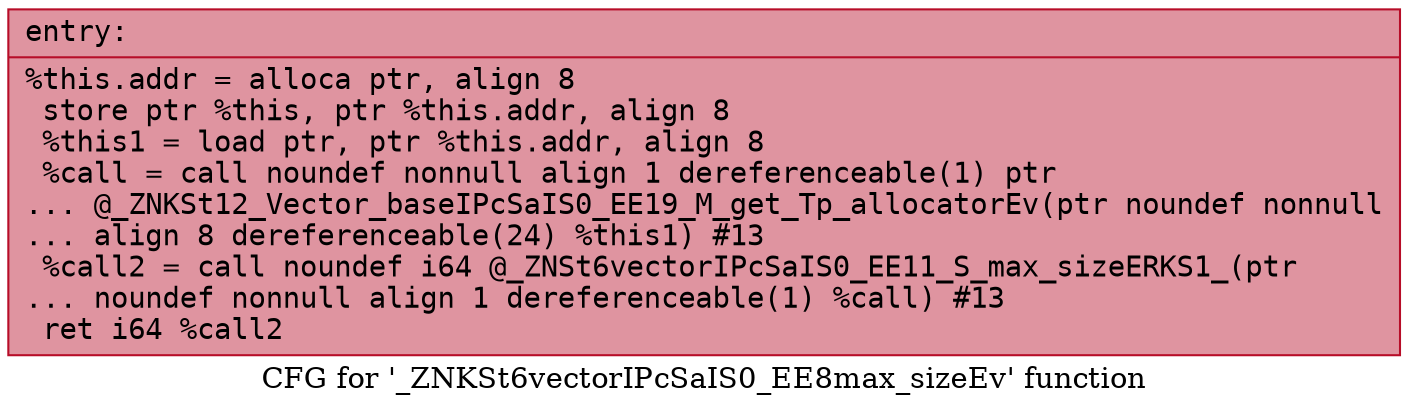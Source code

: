 digraph "CFG for '_ZNKSt6vectorIPcSaIS0_EE8max_sizeEv' function" {
	label="CFG for '_ZNKSt6vectorIPcSaIS0_EE8max_sizeEv' function";

	Node0x565291de7010 [shape=record,color="#b70d28ff", style=filled, fillcolor="#b70d2870" fontname="Courier",label="{entry:\l|  %this.addr = alloca ptr, align 8\l  store ptr %this, ptr %this.addr, align 8\l  %this1 = load ptr, ptr %this.addr, align 8\l  %call = call noundef nonnull align 1 dereferenceable(1) ptr\l... @_ZNKSt12_Vector_baseIPcSaIS0_EE19_M_get_Tp_allocatorEv(ptr noundef nonnull\l... align 8 dereferenceable(24) %this1) #13\l  %call2 = call noundef i64 @_ZNSt6vectorIPcSaIS0_EE11_S_max_sizeERKS1_(ptr\l... noundef nonnull align 1 dereferenceable(1) %call) #13\l  ret i64 %call2\l}"];
}

